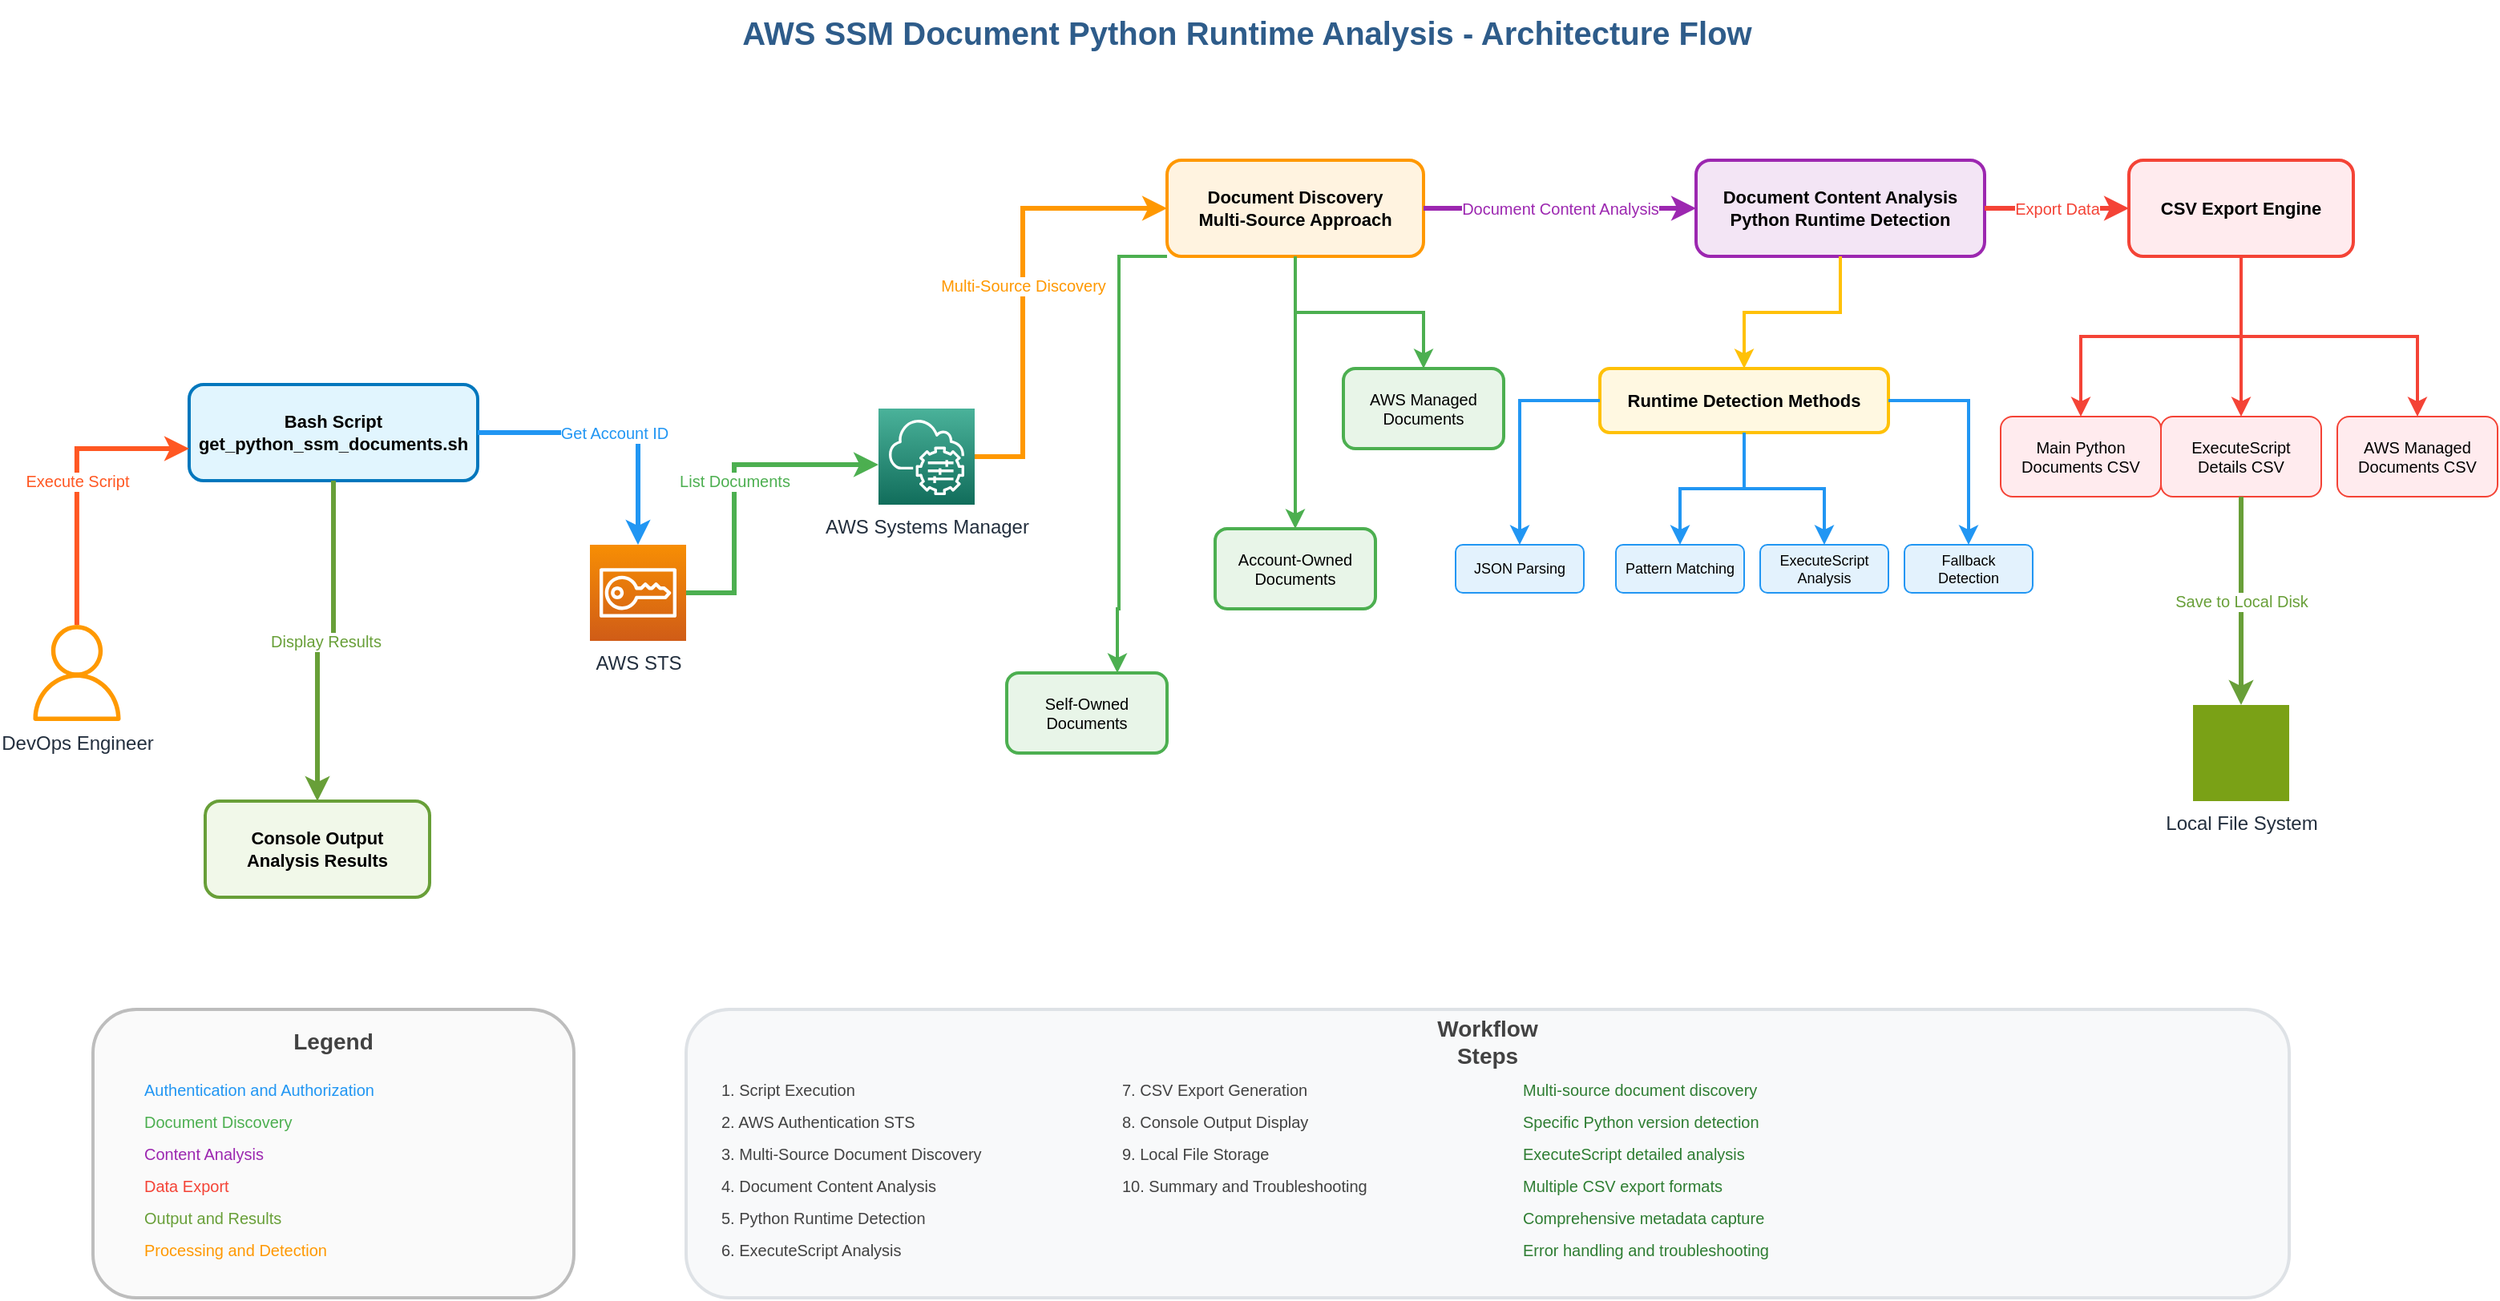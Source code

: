 <mxfile version="28.0.3">
  <diagram name="AWS SSM Document Analysis Workflow" id="aws-ssm-analysis">
    <mxGraphModel dx="1025" dy="451" grid="1" gridSize="10" guides="1" tooltips="1" connect="1" arrows="1" fold="1" page="1" pageScale="1" pageWidth="1600" pageHeight="1200" math="0" shadow="0">
      <root>
        <mxCell id="0" />
        <mxCell id="1" parent="0" />
        <mxCell id="title" value="AWS SSM Document Python Runtime Analysis - Architecture Flow" style="text;html=1;strokeColor=none;fillColor=none;align=center;verticalAlign=middle;whiteSpace=wrap;rounded=0;fontSize=20;fontStyle=1;fontColor=#2E5C8A;" parent="1" vertex="1">
          <mxGeometry x="400" y="20" width="800" height="40" as="geometry" />
        </mxCell>
        <mxCell id="user" value="DevOps Engineer" style="sketch=0;outlineConnect=0;fontColor=#232F3E;gradientColor=none;fillColor=#FF9900;strokeColor=none;dashed=0;verticalLabelPosition=bottom;verticalAlign=top;align=center;html=1;fontSize=12;fontStyle=0;aspect=fixed;pointerEvents=1;shape=mxgraph.aws4.user;" parent="1" vertex="1">
          <mxGeometry x="40" y="410" width="60" height="60" as="geometry" />
        </mxCell>
        <mxCell id="script" value="Bash Script&#xa;get_python_ssm_documents.sh" style="rounded=1;whiteSpace=wrap;html=1;fillColor=#E1F5FE;strokeColor=#0277BD;strokeWidth=2;fontSize=11;fontStyle=1;" parent="1" vertex="1">
          <mxGeometry x="140" y="260" width="180" height="60" as="geometry" />
        </mxCell>
        <mxCell id="sts" value="AWS STS" style="sketch=0;points=[[0,0,0],[0.25,0,0],[0.5,0,0],[0.75,0,0],[1,0,0],[0,1,0],[0.25,1,0],[0.5,1,0],[0.75,1,0],[1,1,0],[0,0.25,0],[0,0.5,0],[0,0.75,0],[1,0.25,0],[1,0.5,0],[1,0.75,0]];outlineConnect=0;fontColor=#232F3E;gradientColor=#F78E04;gradientDirection=north;fillColor=#D05C17;strokeColor=#ffffff;dashed=0;verticalLabelPosition=bottom;verticalAlign=top;align=center;html=1;fontSize=12;fontStyle=0;aspect=fixed;shape=mxgraph.aws4.resourceIcon;resIcon=mxgraph.aws4.sts;" parent="1" vertex="1">
          <mxGeometry x="390" y="360" width="60" height="60" as="geometry" />
        </mxCell>
        <mxCell id="ssm" value="AWS Systems Manager" style="sketch=0;points=[[0,0,0],[0.25,0,0],[0.5,0,0],[0.75,0,0],[1,0,0],[0,1,0],[0.25,1,0],[0.5,1,0],[0.75,1,0],[1,1,0],[0,0.25,0],[0,0.5,0],[0,0.75,0],[1,0.25,0],[1,0.5,0],[1,0.75,0]];outlineConnect=0;fontColor=#232F3E;gradientColor=#4AB29A;gradientDirection=north;fillColor=#116D5B;strokeColor=#ffffff;dashed=0;verticalLabelPosition=bottom;verticalAlign=top;align=center;html=1;fontSize=12;fontStyle=0;aspect=fixed;shape=mxgraph.aws4.resourceIcon;resIcon=mxgraph.aws4.systems_manager;" parent="1" vertex="1">
          <mxGeometry x="570" y="275" width="60" height="60" as="geometry" />
        </mxCell>
        <mxCell id="discovery" value="Document Discovery&#xa;Multi-Source Approach" style="rounded=1;whiteSpace=wrap;html=1;fillColor=#FFF3E0;strokeColor=#FF9800;strokeWidth=2;fontSize=11;fontStyle=1;" parent="1" vertex="1">
          <mxGeometry x="750" y="120" width="160" height="60" as="geometry" />
        </mxCell>
        <mxCell id="self_docs" value="Self-Owned&#xa;Documents" style="rounded=1;whiteSpace=wrap;html=1;fillColor=#E8F5E8;strokeColor=#4CAF50;strokeWidth=2;fontSize=10;" parent="1" vertex="1">
          <mxGeometry x="650" y="440" width="100" height="50" as="geometry" />
        </mxCell>
        <mxCell id="account_docs" value="Account-Owned&#xa;Documents" style="rounded=1;whiteSpace=wrap;html=1;fillColor=#E8F5E8;strokeColor=#4CAF50;strokeWidth=2;fontSize=10;" parent="1" vertex="1">
          <mxGeometry x="780" y="350" width="100" height="50" as="geometry" />
        </mxCell>
        <mxCell id="aws_docs" value="AWS Managed&#xa;Documents" style="rounded=1;whiteSpace=wrap;html=1;fillColor=#E8F5E8;strokeColor=#4CAF50;strokeWidth=2;fontSize=10;" parent="1" vertex="1">
          <mxGeometry x="860" y="250" width="100" height="50" as="geometry" />
        </mxCell>
        <mxCell id="analysis" value="Document Content Analysis&#xa;Python Runtime Detection" style="rounded=1;whiteSpace=wrap;html=1;fillColor=#F3E5F5;strokeColor=#9C27B0;strokeWidth=2;fontSize=11;fontStyle=1;" parent="1" vertex="1">
          <mxGeometry x="1080" y="120" width="180" height="60" as="geometry" />
        </mxCell>
        <mxCell id="runtime_methods" value="Runtime Detection Methods" style="rounded=1;whiteSpace=wrap;html=1;fillColor=#FFF8E1;strokeColor=#FFC107;strokeWidth=2;fontSize=11;fontStyle=1;" parent="1" vertex="1">
          <mxGeometry x="1020" y="250" width="180" height="40" as="geometry" />
        </mxCell>
        <mxCell id="json_parsing" value="JSON Parsing" style="rounded=1;whiteSpace=wrap;html=1;fillColor=#E3F2FD;strokeColor=#2196F3;strokeWidth=1;fontSize=9;" parent="1" vertex="1">
          <mxGeometry x="930" y="360" width="80" height="30" as="geometry" />
        </mxCell>
        <mxCell id="pattern_matching" value="Pattern Matching" style="rounded=1;whiteSpace=wrap;html=1;fillColor=#E3F2FD;strokeColor=#2196F3;strokeWidth=1;fontSize=9;" parent="1" vertex="1">
          <mxGeometry x="1030" y="360" width="80" height="30" as="geometry" />
        </mxCell>
        <mxCell id="execute_script" value="ExecuteScript&#xa;Analysis" style="rounded=1;whiteSpace=wrap;html=1;fillColor=#E3F2FD;strokeColor=#2196F3;strokeWidth=1;fontSize=9;" parent="1" vertex="1">
          <mxGeometry x="1120" y="360" width="80" height="30" as="geometry" />
        </mxCell>
        <mxCell id="fallback" value="Fallback&#xa;Detection" style="rounded=1;whiteSpace=wrap;html=1;fillColor=#E3F2FD;strokeColor=#2196F3;strokeWidth=1;fontSize=9;" parent="1" vertex="1">
          <mxGeometry x="1210" y="360" width="80" height="30" as="geometry" />
        </mxCell>
        <mxCell id="csv_export" value="CSV Export Engine" style="rounded=1;whiteSpace=wrap;html=1;fillColor=#FFEBEE;strokeColor=#F44336;strokeWidth=2;fontSize=11;fontStyle=1;" parent="1" vertex="1">
          <mxGeometry x="1350" y="120" width="140" height="60" as="geometry" />
        </mxCell>
        <mxCell id="main_csv" value="Main Python&#xa;Documents CSV" style="rounded=1;whiteSpace=wrap;html=1;fillColor=#FFEBEE;strokeColor=#F44336;strokeWidth=1;fontSize=10;" parent="1" vertex="1">
          <mxGeometry x="1270" y="280" width="100" height="50" as="geometry" />
        </mxCell>
        <mxCell id="execute_csv" value="ExecuteScript&#xa;Details CSV" style="rounded=1;whiteSpace=wrap;html=1;fillColor=#FFEBEE;strokeColor=#F44336;strokeWidth=1;fontSize=10;" parent="1" vertex="1">
          <mxGeometry x="1370" y="280" width="100" height="50" as="geometry" />
        </mxCell>
        <mxCell id="aws_csv" value="AWS Managed&#xa;Documents CSV" style="rounded=1;whiteSpace=wrap;html=1;fillColor=#FFEBEE;strokeColor=#F44336;strokeWidth=1;fontSize=10;" parent="1" vertex="1">
          <mxGeometry x="1480" y="280" width="100" height="50" as="geometry" />
        </mxCell>
        <mxCell id="storage" value="Local File System" style="sketch=0;outlineConnect=0;fontColor=#232F3E;gradientColor=none;fillColor=#7AA116;strokeColor=none;dashed=0;verticalLabelPosition=bottom;verticalAlign=top;align=center;html=1;fontSize=12;fontStyle=0;aspect=fixed;pointerEvents=1;shape=mxgraph.aws4.generic_storage;" parent="1" vertex="1">
          <mxGeometry x="1390" y="460" width="60" height="60" as="geometry" />
        </mxCell>
        <mxCell id="console" value="Console Output&#xa;Analysis Results" style="rounded=1;whiteSpace=wrap;html=1;fillColor=#F1F8E9;strokeColor=#689F38;strokeWidth=2;fontSize=11;fontStyle=1;" parent="1" vertex="1">
          <mxGeometry x="150" y="520" width="140" height="60" as="geometry" />
        </mxCell>
        <mxCell id="arrow1" value="Execute Script" style="edgeStyle=orthogonalEdgeStyle;rounded=0;orthogonalLoop=1;jettySize=auto;html=1;strokeColor=#FF5722;strokeWidth=3;fontSize=10;fontColor=#FF5722;" parent="1" source="user" target="script" edge="1">
          <mxGeometry relative="1" as="geometry">
            <Array as="points">
              <mxPoint x="70" y="300" />
            </Array>
          </mxGeometry>
        </mxCell>
        <mxCell id="arrow2" value="Get Account ID" style="edgeStyle=orthogonalEdgeStyle;rounded=0;orthogonalLoop=1;jettySize=auto;html=1;strokeColor=#2196F3;strokeWidth=3;fontSize=10;fontColor=#2196F3;" parent="1" source="script" target="sts" edge="1">
          <mxGeometry relative="1" as="geometry" />
        </mxCell>
        <mxCell id="arrow3" value="List Documents" style="edgeStyle=orthogonalEdgeStyle;rounded=0;orthogonalLoop=1;jettySize=auto;html=1;strokeColor=#4CAF50;strokeWidth=3;fontSize=10;fontColor=#4CAF50;" parent="1" source="sts" target="ssm" edge="1">
          <mxGeometry relative="1" as="geometry">
            <Array as="points">
              <mxPoint x="480" y="390" />
              <mxPoint x="480" y="310" />
            </Array>
          </mxGeometry>
        </mxCell>
        <mxCell id="arrow4" value="Multi-Source Discovery" style="edgeStyle=orthogonalEdgeStyle;rounded=0;orthogonalLoop=1;jettySize=auto;html=1;strokeColor=#FF9800;strokeWidth=3;fontSize=10;fontColor=#FF9800;" parent="1" source="ssm" target="discovery" edge="1">
          <mxGeometry relative="1" as="geometry">
            <Array as="points">
              <mxPoint x="660" y="305" />
              <mxPoint x="660" y="150" />
            </Array>
          </mxGeometry>
        </mxCell>
        <mxCell id="arrow5" value="" style="edgeStyle=orthogonalEdgeStyle;rounded=0;orthogonalLoop=1;jettySize=auto;html=1;strokeColor=#4CAF50;strokeWidth=2;entryX=0.69;entryY=0;entryDx=0;entryDy=0;entryPerimeter=0;" parent="1" source="discovery" target="self_docs" edge="1">
          <mxGeometry relative="1" as="geometry">
            <Array as="points">
              <mxPoint x="720" y="180" />
              <mxPoint x="720" y="400" />
            </Array>
          </mxGeometry>
        </mxCell>
        <mxCell id="arrow6" value="" style="edgeStyle=orthogonalEdgeStyle;rounded=0;orthogonalLoop=1;jettySize=auto;html=1;strokeColor=#4CAF50;strokeWidth=2;" parent="1" source="discovery" target="account_docs" edge="1">
          <mxGeometry relative="1" as="geometry" />
        </mxCell>
        <mxCell id="arrow7" value="" style="edgeStyle=orthogonalEdgeStyle;rounded=0;orthogonalLoop=1;jettySize=auto;html=1;strokeColor=#4CAF50;strokeWidth=2;" parent="1" source="discovery" target="aws_docs" edge="1">
          <mxGeometry relative="1" as="geometry" />
        </mxCell>
        <mxCell id="arrow8" value="Document Content Analysis" style="edgeStyle=orthogonalEdgeStyle;rounded=0;orthogonalLoop=1;jettySize=auto;html=1;strokeColor=#9C27B0;strokeWidth=3;fontSize=10;fontColor=#9C27B0;" parent="1" source="discovery" target="analysis" edge="1">
          <mxGeometry relative="1" as="geometry" />
        </mxCell>
        <mxCell id="arrow9" value="" style="edgeStyle=orthogonalEdgeStyle;rounded=0;orthogonalLoop=1;jettySize=auto;html=1;strokeColor=#FFC107;strokeWidth=2;" parent="1" source="analysis" target="runtime_methods" edge="1">
          <mxGeometry relative="1" as="geometry" />
        </mxCell>
        <mxCell id="arrow10" value="" style="edgeStyle=orthogonalEdgeStyle;rounded=0;orthogonalLoop=1;jettySize=auto;html=1;strokeColor=#2196F3;strokeWidth=2;" parent="1" source="runtime_methods" target="json_parsing" edge="1">
          <mxGeometry relative="1" as="geometry" />
        </mxCell>
        <mxCell id="arrow11" value="" style="edgeStyle=orthogonalEdgeStyle;rounded=0;orthogonalLoop=1;jettySize=auto;html=1;strokeColor=#2196F3;strokeWidth=2;" parent="1" source="runtime_methods" target="pattern_matching" edge="1">
          <mxGeometry relative="1" as="geometry" />
        </mxCell>
        <mxCell id="arrow12" value="" style="edgeStyle=orthogonalEdgeStyle;rounded=0;orthogonalLoop=1;jettySize=auto;html=1;strokeColor=#2196F3;strokeWidth=2;" parent="1" source="runtime_methods" target="execute_script" edge="1">
          <mxGeometry relative="1" as="geometry" />
        </mxCell>
        <mxCell id="arrow13" value="" style="edgeStyle=orthogonalEdgeStyle;rounded=0;orthogonalLoop=1;jettySize=auto;html=1;strokeColor=#2196F3;strokeWidth=2;" parent="1" source="runtime_methods" target="fallback" edge="1">
          <mxGeometry relative="1" as="geometry" />
        </mxCell>
        <mxCell id="arrow14" value="Export Data" style="edgeStyle=orthogonalEdgeStyle;rounded=0;orthogonalLoop=1;jettySize=auto;html=1;strokeColor=#F44336;strokeWidth=3;fontSize=10;fontColor=#F44336;" parent="1" source="analysis" target="csv_export" edge="1">
          <mxGeometry relative="1" as="geometry" />
        </mxCell>
        <mxCell id="arrow15" value="" style="edgeStyle=orthogonalEdgeStyle;rounded=0;orthogonalLoop=1;jettySize=auto;html=1;strokeColor=#F44336;strokeWidth=2;" parent="1" source="csv_export" target="main_csv" edge="1">
          <mxGeometry relative="1" as="geometry" />
        </mxCell>
        <mxCell id="arrow16" value="" style="edgeStyle=orthogonalEdgeStyle;rounded=0;orthogonalLoop=1;jettySize=auto;html=1;strokeColor=#F44336;strokeWidth=2;" parent="1" source="csv_export" target="execute_csv" edge="1">
          <mxGeometry relative="1" as="geometry" />
        </mxCell>
        <mxCell id="arrow17" value="" style="edgeStyle=orthogonalEdgeStyle;rounded=0;orthogonalLoop=1;jettySize=auto;html=1;strokeColor=#F44336;strokeWidth=2;" parent="1" source="csv_export" target="aws_csv" edge="1">
          <mxGeometry relative="1" as="geometry" />
        </mxCell>
        <mxCell id="arrow18" value="Save to Local Disk" style="edgeStyle=orthogonalEdgeStyle;rounded=0;orthogonalLoop=1;jettySize=auto;html=1;strokeColor=#689F38;strokeWidth=3;fontSize=10;fontColor=#689F38;" parent="1" source="execute_csv" target="storage" edge="1">
          <mxGeometry relative="1" as="geometry" />
        </mxCell>
        <mxCell id="arrow19" value="Display Results" style="edgeStyle=orthogonalEdgeStyle;rounded=0;orthogonalLoop=1;jettySize=auto;html=1;strokeColor=#689F38;strokeWidth=3;fontSize=10;fontColor=#689F38;" parent="1" source="script" target="console" edge="1">
          <mxGeometry relative="1" as="geometry" />
        </mxCell>
        <mxCell id="legend_bg" value="" style="rounded=1;whiteSpace=wrap;html=1;fillColor=#FAFAFA;strokeColor=#BDBDBD;strokeWidth=2;" parent="1" vertex="1">
          <mxGeometry x="80" y="650" width="300" height="180" as="geometry" />
        </mxCell>
        <mxCell id="legend_title" value="Legend" style="text;html=1;strokeColor=none;fillColor=none;align=center;verticalAlign=middle;whiteSpace=wrap;rounded=0;fontSize=14;fontStyle=1;fontColor=#424242;" parent="1" vertex="1">
          <mxGeometry x="200" y="660" width="60" height="20" as="geometry" />
        </mxCell>
        <mxCell id="legend_auth" value="Authentication and Authorization" style="text;html=1;strokeColor=none;fillColor=none;align=left;verticalAlign=middle;whiteSpace=wrap;rounded=0;fontSize=10;fontColor=#2196F3;" parent="1" vertex="1">
          <mxGeometry x="110" y="690" width="180" height="20" as="geometry" />
        </mxCell>
        <mxCell id="legend_discovery" value="Document Discovery" style="text;html=1;strokeColor=none;fillColor=none;align=left;verticalAlign=middle;whiteSpace=wrap;rounded=0;fontSize=10;fontColor=#4CAF50;" parent="1" vertex="1">
          <mxGeometry x="110" y="710" width="180" height="20" as="geometry" />
        </mxCell>
        <mxCell id="legend_analysis" value="Content Analysis" style="text;html=1;strokeColor=none;fillColor=none;align=left;verticalAlign=middle;whiteSpace=wrap;rounded=0;fontSize=10;fontColor=#9C27B0;" parent="1" vertex="1">
          <mxGeometry x="110" y="730" width="180" height="20" as="geometry" />
        </mxCell>
        <mxCell id="legend_export" value="Data Export" style="text;html=1;strokeColor=none;fillColor=none;align=left;verticalAlign=middle;whiteSpace=wrap;rounded=0;fontSize=10;fontColor=#F44336;" parent="1" vertex="1">
          <mxGeometry x="110" y="750" width="180" height="20" as="geometry" />
        </mxCell>
        <mxCell id="legend_output" value="Output and Results" style="text;html=1;strokeColor=none;fillColor=none;align=left;verticalAlign=middle;whiteSpace=wrap;rounded=0;fontSize=10;fontColor=#689F38;" parent="1" vertex="1">
          <mxGeometry x="110" y="770" width="180" height="20" as="geometry" />
        </mxCell>
        <mxCell id="legend_processing" value="Processing and Detection" style="text;html=1;strokeColor=none;fillColor=none;align=left;verticalAlign=middle;whiteSpace=wrap;rounded=0;fontSize=10;fontColor=#FF9800;" parent="1" vertex="1">
          <mxGeometry x="110" y="790" width="180" height="20" as="geometry" />
        </mxCell>
        <mxCell id="workflow_bg" value="" style="rounded=1;whiteSpace=wrap;html=1;fillColor=#F8F9FA;strokeColor=#DEE2E6;strokeWidth=2;" parent="1" vertex="1">
          <mxGeometry x="450" y="650" width="1000" height="180" as="geometry" />
        </mxCell>
        <mxCell id="workflow_title" value="Workflow Steps" style="text;html=1;strokeColor=none;fillColor=none;align=center;verticalAlign=middle;whiteSpace=wrap;rounded=0;fontSize=14;fontStyle=1;fontColor=#424242;" parent="1" vertex="1">
          <mxGeometry x="900" y="660" width="100" height="20" as="geometry" />
        </mxCell>
        <mxCell id="step1" value="1. Script Execution" style="text;html=1;strokeColor=none;fillColor=none;align=left;verticalAlign=middle;whiteSpace=wrap;rounded=0;fontSize=10;fontColor=#424242;" parent="1" vertex="1">
          <mxGeometry x="470" y="690" width="220" height="20" as="geometry" />
        </mxCell>
        <mxCell id="step2" value="2. AWS Authentication STS" style="text;html=1;strokeColor=none;fillColor=none;align=left;verticalAlign=middle;whiteSpace=wrap;rounded=0;fontSize=10;fontColor=#424242;" parent="1" vertex="1">
          <mxGeometry x="470" y="710" width="220" height="20" as="geometry" />
        </mxCell>
        <mxCell id="step3" value="3. Multi-Source Document Discovery" style="text;html=1;strokeColor=none;fillColor=none;align=left;verticalAlign=middle;whiteSpace=wrap;rounded=0;fontSize=10;fontColor=#424242;" parent="1" vertex="1">
          <mxGeometry x="470" y="730" width="220" height="20" as="geometry" />
        </mxCell>
        <mxCell id="step4" value="4. Document Content Analysis" style="text;html=1;strokeColor=none;fillColor=none;align=left;verticalAlign=middle;whiteSpace=wrap;rounded=0;fontSize=10;fontColor=#424242;" parent="1" vertex="1">
          <mxGeometry x="470" y="750" width="220" height="20" as="geometry" />
        </mxCell>
        <mxCell id="step5" value="5. Python Runtime Detection" style="text;html=1;strokeColor=none;fillColor=none;align=left;verticalAlign=middle;whiteSpace=wrap;rounded=0;fontSize=10;fontColor=#424242;" parent="1" vertex="1">
          <mxGeometry x="470" y="770" width="220" height="20" as="geometry" />
        </mxCell>
        <mxCell id="step6" value="6. ExecuteScript Analysis" style="text;html=1;strokeColor=none;fillColor=none;align=left;verticalAlign=middle;whiteSpace=wrap;rounded=0;fontSize=10;fontColor=#424242;" parent="1" vertex="1">
          <mxGeometry x="470" y="790" width="220" height="20" as="geometry" />
        </mxCell>
        <mxCell id="step7" value="7. CSV Export Generation" style="text;html=1;strokeColor=none;fillColor=none;align=left;verticalAlign=middle;whiteSpace=wrap;rounded=0;fontSize=10;fontColor=#424242;" parent="1" vertex="1">
          <mxGeometry x="720" y="690" width="220" height="20" as="geometry" />
        </mxCell>
        <mxCell id="step8" value="8. Console Output Display" style="text;html=1;strokeColor=none;fillColor=none;align=left;verticalAlign=middle;whiteSpace=wrap;rounded=0;fontSize=10;fontColor=#424242;" parent="1" vertex="1">
          <mxGeometry x="720" y="710" width="220" height="20" as="geometry" />
        </mxCell>
        <mxCell id="step9" value="9. Local File Storage" style="text;html=1;strokeColor=none;fillColor=none;align=left;verticalAlign=middle;whiteSpace=wrap;rounded=0;fontSize=10;fontColor=#424242;" parent="1" vertex="1">
          <mxGeometry x="720" y="730" width="220" height="20" as="geometry" />
        </mxCell>
        <mxCell id="step10" value="10. Summary and Troubleshooting" style="text;html=1;strokeColor=none;fillColor=none;align=left;verticalAlign=middle;whiteSpace=wrap;rounded=0;fontSize=10;fontColor=#424242;" parent="1" vertex="1">
          <mxGeometry x="720" y="750" width="220" height="20" as="geometry" />
        </mxCell>
        <mxCell id="feature1" value="Multi-source document discovery" style="text;html=1;strokeColor=none;fillColor=none;align=left;verticalAlign=middle;whiteSpace=wrap;rounded=0;fontSize=10;fontColor=#2E7D32;" parent="1" vertex="1">
          <mxGeometry x="970" y="690" width="220" height="20" as="geometry" />
        </mxCell>
        <mxCell id="feature2" value="Specific Python version detection" style="text;html=1;strokeColor=none;fillColor=none;align=left;verticalAlign=middle;whiteSpace=wrap;rounded=0;fontSize=10;fontColor=#2E7D32;" parent="1" vertex="1">
          <mxGeometry x="970" y="710" width="220" height="20" as="geometry" />
        </mxCell>
        <mxCell id="feature3" value="ExecuteScript detailed analysis" style="text;html=1;strokeColor=none;fillColor=none;align=left;verticalAlign=middle;whiteSpace=wrap;rounded=0;fontSize=10;fontColor=#2E7D32;" parent="1" vertex="1">
          <mxGeometry x="970" y="730" width="220" height="20" as="geometry" />
        </mxCell>
        <mxCell id="feature4" value="Multiple CSV export formats" style="text;html=1;strokeColor=none;fillColor=none;align=left;verticalAlign=middle;whiteSpace=wrap;rounded=0;fontSize=10;fontColor=#2E7D32;" parent="1" vertex="1">
          <mxGeometry x="970" y="750" width="220" height="20" as="geometry" />
        </mxCell>
        <mxCell id="feature5" value="Comprehensive metadata capture" style="text;html=1;strokeColor=none;fillColor=none;align=left;verticalAlign=middle;whiteSpace=wrap;rounded=0;fontSize=10;fontColor=#2E7D32;" parent="1" vertex="1">
          <mxGeometry x="970" y="770" width="220" height="20" as="geometry" />
        </mxCell>
        <mxCell id="feature6" value="Error handling and troubleshooting" style="text;html=1;strokeColor=none;fillColor=none;align=left;verticalAlign=middle;whiteSpace=wrap;rounded=0;fontSize=10;fontColor=#2E7D32;" parent="1" vertex="1">
          <mxGeometry x="970" y="790" width="220" height="20" as="geometry" />
        </mxCell>
      </root>
    </mxGraphModel>
  </diagram>
</mxfile>
